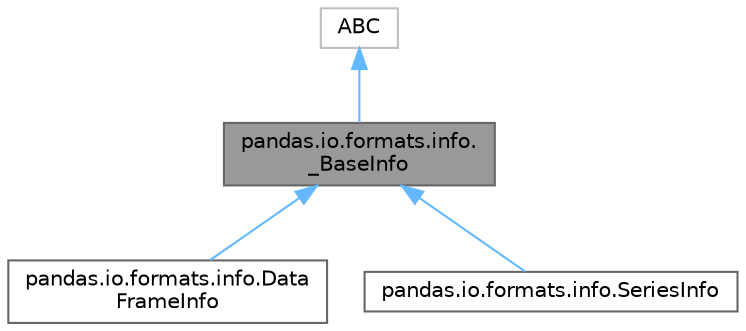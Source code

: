 digraph "pandas.io.formats.info._BaseInfo"
{
 // LATEX_PDF_SIZE
  bgcolor="transparent";
  edge [fontname=Helvetica,fontsize=10,labelfontname=Helvetica,labelfontsize=10];
  node [fontname=Helvetica,fontsize=10,shape=box,height=0.2,width=0.4];
  Node1 [id="Node000001",label="pandas.io.formats.info.\l_BaseInfo",height=0.2,width=0.4,color="gray40", fillcolor="grey60", style="filled", fontcolor="black",tooltip=" "];
  Node2 -> Node1 [id="edge4_Node000001_Node000002",dir="back",color="steelblue1",style="solid",tooltip=" "];
  Node2 [id="Node000002",label="ABC",height=0.2,width=0.4,color="grey75", fillcolor="white", style="filled",URL="$dd/d9b/classABC.html",tooltip=" "];
  Node1 -> Node3 [id="edge5_Node000001_Node000003",dir="back",color="steelblue1",style="solid",tooltip=" "];
  Node3 [id="Node000003",label="pandas.io.formats.info.Data\lFrameInfo",height=0.2,width=0.4,color="gray40", fillcolor="white", style="filled",URL="$d1/d6d/classpandas_1_1io_1_1formats_1_1info_1_1DataFrameInfo.html",tooltip=" "];
  Node1 -> Node4 [id="edge6_Node000001_Node000004",dir="back",color="steelblue1",style="solid",tooltip=" "];
  Node4 [id="Node000004",label="pandas.io.formats.info.SeriesInfo",height=0.2,width=0.4,color="gray40", fillcolor="white", style="filled",URL="$dd/d51/classpandas_1_1io_1_1formats_1_1info_1_1SeriesInfo.html",tooltip=" "];
}
